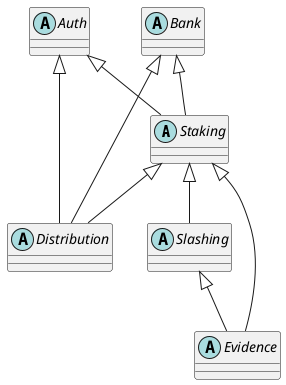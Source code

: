 @startuml
'https://plantuml.com/class-diagram

abstract class Staking
abstract class Distribution
abstract class Slashing
abstract class Evidence
abstract class Bank
abstract class Auth

Bank <|-- Distribution
Auth <|-- Distribution
Staking <|-- Distribution

Staking <|-- Evidence
Slashing <|-- Evidence

Staking <|-- Slashing

Auth <|-- Staking
Bank <|-- Staking

@enduml
